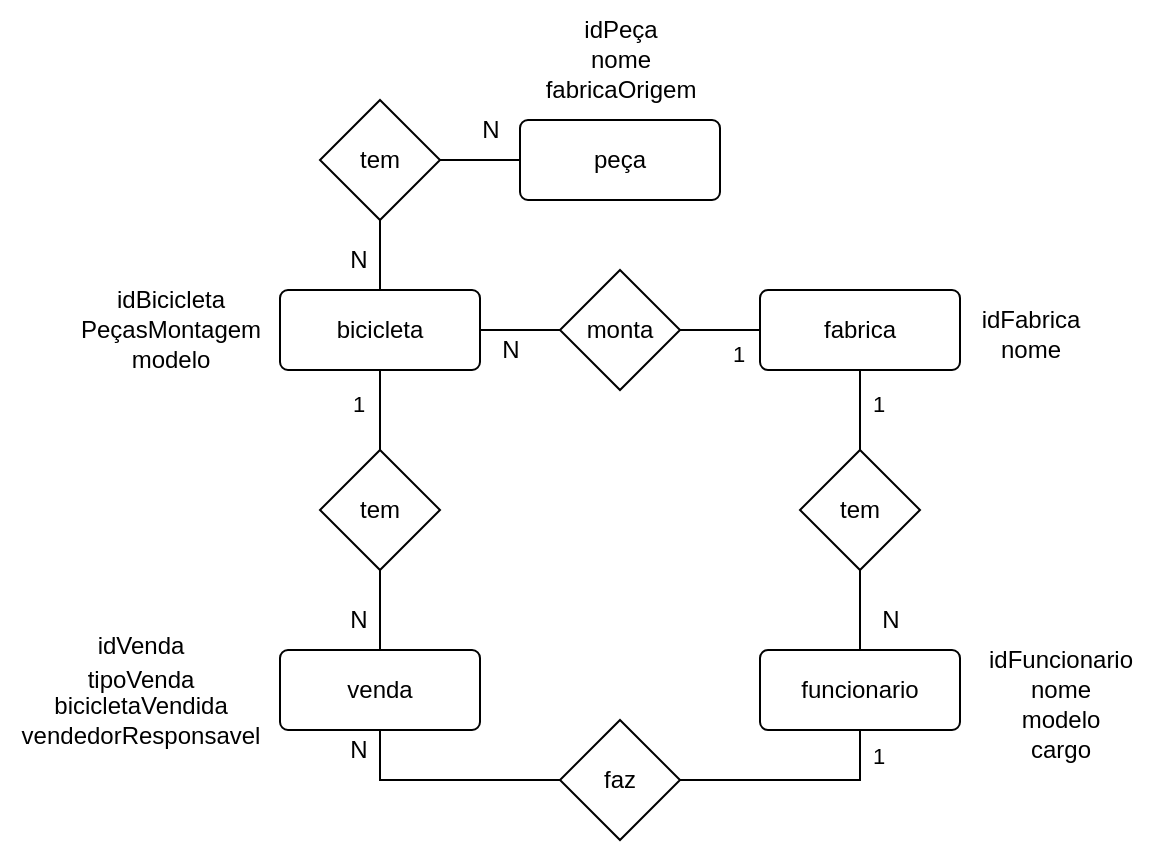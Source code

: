 <mxfile version="22.1.5" type="device">
  <diagram name="Página-1" id="k29LO2Y5olFIAJzZQsGU">
    <mxGraphModel dx="1050" dy="1691" grid="1" gridSize="10" guides="1" tooltips="1" connect="1" arrows="1" fold="1" page="1" pageScale="1" pageWidth="827" pageHeight="1169" math="0" shadow="0">
      <root>
        <mxCell id="0" />
        <mxCell id="1" parent="0" />
        <mxCell id="_OX-JBq8yyOv4rNZ1e_I-90" value="&lt;font style=&quot;vertical-align: inherit;&quot;&gt;&lt;font style=&quot;vertical-align: inherit;&quot;&gt;idBicicleta&lt;/font&gt;&lt;/font&gt;" style="text;html=1;align=center;verticalAlign=middle;resizable=0;points=[];autosize=1;strokeColor=none;fillColor=none;fontSize=12;" parent="1" vertex="1">
          <mxGeometry x="265" y="-830" width="80" height="30" as="geometry" />
        </mxCell>
        <mxCell id="_OX-JBq8yyOv4rNZ1e_I-91" value="&lt;font style=&quot;vertical-align: inherit;&quot;&gt;&lt;font style=&quot;vertical-align: inherit;&quot;&gt;vendedorResponsavel&lt;/font&gt;&lt;/font&gt;" style="text;html=1;align=center;verticalAlign=middle;resizable=0;points=[];autosize=1;strokeColor=none;fillColor=none;fontSize=12;" parent="1" vertex="1">
          <mxGeometry x="220" y="-612.5" width="140" height="30" as="geometry" />
        </mxCell>
        <mxCell id="m8FWC069CCOMlwwMVzGk-7" value="&lt;font style=&quot;vertical-align: inherit;&quot;&gt;&lt;font style=&quot;vertical-align: inherit;&quot;&gt;&lt;font style=&quot;vertical-align: inherit;&quot;&gt;&lt;font style=&quot;vertical-align: inherit;&quot;&gt;peça&lt;/font&gt;&lt;/font&gt;&lt;/font&gt;&lt;/font&gt;" style="rounded=1;arcSize=10;whiteSpace=wrap;html=1;align=center;" parent="1" vertex="1">
          <mxGeometry x="480" y="-905" width="100" height="40" as="geometry" />
        </mxCell>
        <mxCell id="m8FWC069CCOMlwwMVzGk-30" value="&lt;font style=&quot;vertical-align: inherit;&quot;&gt;&lt;font style=&quot;vertical-align: inherit;&quot;&gt;&lt;font style=&quot;vertical-align: inherit;&quot;&gt;&lt;font style=&quot;vertical-align: inherit;&quot;&gt;funcionario&lt;/font&gt;&lt;/font&gt;&lt;/font&gt;&lt;/font&gt;" style="rounded=1;arcSize=10;whiteSpace=wrap;html=1;align=center;" parent="1" vertex="1">
          <mxGeometry x="600" y="-640" width="100" height="40" as="geometry" />
        </mxCell>
        <mxCell id="m8FWC069CCOMlwwMVzGk-33" value="&lt;font style=&quot;vertical-align: inherit;&quot;&gt;&lt;font style=&quot;vertical-align: inherit;&quot;&gt;&lt;font style=&quot;vertical-align: inherit;&quot;&gt;&lt;font style=&quot;vertical-align: inherit;&quot;&gt;&lt;font style=&quot;vertical-align: inherit;&quot;&gt;&lt;font style=&quot;vertical-align: inherit;&quot;&gt;venda&lt;/font&gt;&lt;/font&gt;&lt;/font&gt;&lt;/font&gt;&lt;/font&gt;&lt;/font&gt;" style="rounded=1;arcSize=10;whiteSpace=wrap;html=1;align=center;" parent="1" vertex="1">
          <mxGeometry x="360" y="-640" width="100" height="40" as="geometry" />
        </mxCell>
        <mxCell id="m8FWC069CCOMlwwMVzGk-37" value="&lt;font style=&quot;vertical-align: inherit;&quot;&gt;&lt;font style=&quot;vertical-align: inherit;&quot;&gt;tem&lt;/font&gt;&lt;/font&gt;" style="rhombus;whiteSpace=wrap;html=1;" parent="1" vertex="1">
          <mxGeometry x="380" y="-915" width="60" height="60" as="geometry" />
        </mxCell>
        <mxCell id="m8FWC069CCOMlwwMVzGk-42" value="tem" style="rhombus;whiteSpace=wrap;html=1;" parent="1" vertex="1">
          <mxGeometry x="620" y="-740" width="60" height="60" as="geometry" />
        </mxCell>
        <mxCell id="A9Ve7NAt99WnuOBKvE6o-100" value="" style="endArrow=none;html=1;rounded=0;exitX=0.5;exitY=0;exitDx=0;exitDy=0;entryX=0.5;entryY=1;entryDx=0;entryDy=0;" parent="1" source="m8FWC069CCOMlwwMVzGk-42" target="E28UukfkjvpVmiZsy1a2-2" edge="1">
          <mxGeometry width="50" height="50" relative="1" as="geometry">
            <mxPoint x="406" y="-960" as="sourcePoint" />
            <mxPoint x="420" y="-679" as="targetPoint" />
          </mxGeometry>
        </mxCell>
        <mxCell id="A9Ve7NAt99WnuOBKvE6o-101" value="" style="endArrow=none;html=1;rounded=0;entryX=0.5;entryY=1;entryDx=0;entryDy=0;exitX=0.5;exitY=0;exitDx=0;exitDy=0;" parent="1" source="m8FWC069CCOMlwwMVzGk-30" target="m8FWC069CCOMlwwMVzGk-42" edge="1">
          <mxGeometry width="50" height="50" relative="1" as="geometry">
            <mxPoint x="660" y="-620" as="sourcePoint" />
            <mxPoint x="495" y="-790" as="targetPoint" />
          </mxGeometry>
        </mxCell>
        <mxCell id="ewBVVVlj6XX4nbLFyOXV-3" value="" style="endArrow=none;html=1;rounded=0;exitX=1;exitY=0.5;exitDx=0;exitDy=0;entryX=0;entryY=0.5;entryDx=0;entryDy=0;" parent="1" source="m8FWC069CCOMlwwMVzGk-37" target="m8FWC069CCOMlwwMVzGk-7" edge="1">
          <mxGeometry width="50" height="50" relative="1" as="geometry">
            <mxPoint x="119" y="-654" as="sourcePoint" />
            <mxPoint x="10" y="-654" as="targetPoint" />
          </mxGeometry>
        </mxCell>
        <mxCell id="E28UukfkjvpVmiZsy1a2-1" value="&lt;font style=&quot;vertical-align: inherit;&quot;&gt;&lt;font style=&quot;vertical-align: inherit;&quot;&gt;bicicleta&lt;/font&gt;&lt;/font&gt;" style="rounded=1;arcSize=10;whiteSpace=wrap;html=1;align=center;" parent="1" vertex="1">
          <mxGeometry x="360" y="-820" width="100" height="40" as="geometry" />
        </mxCell>
        <mxCell id="E28UukfkjvpVmiZsy1a2-2" value="&lt;font style=&quot;vertical-align: inherit;&quot;&gt;&lt;font style=&quot;vertical-align: inherit;&quot;&gt;&lt;font style=&quot;vertical-align: inherit;&quot;&gt;&lt;font style=&quot;vertical-align: inherit;&quot;&gt;fabrica&lt;/font&gt;&lt;/font&gt;&lt;/font&gt;&lt;/font&gt;" style="rounded=1;arcSize=10;whiteSpace=wrap;html=1;align=center;" parent="1" vertex="1">
          <mxGeometry x="600" y="-820" width="100" height="40" as="geometry" />
        </mxCell>
        <mxCell id="wzNUpkMDeoSHkMWeM1DU-4" value="faz" style="rhombus;whiteSpace=wrap;html=1;" vertex="1" parent="1">
          <mxGeometry x="500" y="-605" width="60" height="60" as="geometry" />
        </mxCell>
        <mxCell id="wzNUpkMDeoSHkMWeM1DU-5" value="" style="endArrow=none;html=1;rounded=0;exitX=0;exitY=0.5;exitDx=0;exitDy=0;entryX=0.5;entryY=1;entryDx=0;entryDy=0;" edge="1" parent="1" source="wzNUpkMDeoSHkMWeM1DU-4" target="m8FWC069CCOMlwwMVzGk-33">
          <mxGeometry width="50" height="50" relative="1" as="geometry">
            <mxPoint x="276" y="-870" as="sourcePoint" />
            <mxPoint x="460" y="-690" as="targetPoint" />
            <Array as="points">
              <mxPoint x="410" y="-575" />
            </Array>
          </mxGeometry>
        </mxCell>
        <mxCell id="wzNUpkMDeoSHkMWeM1DU-6" value="" style="endArrow=none;html=1;rounded=0;entryX=1;entryY=0.5;entryDx=0;entryDy=0;exitX=0.5;exitY=1;exitDx=0;exitDy=0;" edge="1" parent="1" target="wzNUpkMDeoSHkMWeM1DU-4" source="m8FWC069CCOMlwwMVzGk-30">
          <mxGeometry width="50" height="50" relative="1" as="geometry">
            <mxPoint x="515" y="-489" as="sourcePoint" />
            <mxPoint x="365" y="-700" as="targetPoint" />
            <Array as="points">
              <mxPoint x="650" y="-575" />
            </Array>
          </mxGeometry>
        </mxCell>
        <mxCell id="wzNUpkMDeoSHkMWeM1DU-7" value="" style="endArrow=none;html=1;rounded=0;entryX=0.5;entryY=0;entryDx=0;entryDy=0;" edge="1" parent="1" source="m8FWC069CCOMlwwMVzGk-37" target="E28UukfkjvpVmiZsy1a2-1">
          <mxGeometry width="50" height="50" relative="1" as="geometry">
            <mxPoint x="210" y="-810" as="sourcePoint" />
            <mxPoint x="280" y="-810" as="targetPoint" />
          </mxGeometry>
        </mxCell>
        <mxCell id="wzNUpkMDeoSHkMWeM1DU-9" value="&lt;font style=&quot;vertical-align: inherit;&quot;&gt;&lt;font style=&quot;vertical-align: inherit;&quot;&gt;monta&lt;/font&gt;&lt;/font&gt;" style="rhombus;whiteSpace=wrap;html=1;" vertex="1" parent="1">
          <mxGeometry x="500" y="-830" width="60" height="60" as="geometry" />
        </mxCell>
        <mxCell id="wzNUpkMDeoSHkMWeM1DU-10" value="" style="endArrow=none;html=1;rounded=0;exitX=0;exitY=0.5;exitDx=0;exitDy=0;entryX=1;entryY=0.5;entryDx=0;entryDy=0;" edge="1" parent="1" source="wzNUpkMDeoSHkMWeM1DU-9">
          <mxGeometry width="50" height="50" relative="1" as="geometry">
            <mxPoint x="359" y="-654" as="sourcePoint" />
            <mxPoint x="460" y="-800" as="targetPoint" />
          </mxGeometry>
        </mxCell>
        <mxCell id="wzNUpkMDeoSHkMWeM1DU-11" value="" style="endArrow=none;html=1;rounded=0;entryX=0;entryY=0.5;entryDx=0;entryDy=0;" edge="1" parent="1" source="wzNUpkMDeoSHkMWeM1DU-9">
          <mxGeometry width="50" height="50" relative="1" as="geometry">
            <mxPoint x="450" y="-810" as="sourcePoint" />
            <mxPoint x="600" y="-800" as="targetPoint" />
          </mxGeometry>
        </mxCell>
        <mxCell id="wzNUpkMDeoSHkMWeM1DU-12" value="tem" style="rhombus;whiteSpace=wrap;html=1;" vertex="1" parent="1">
          <mxGeometry x="380" y="-740" width="60" height="60" as="geometry" />
        </mxCell>
        <mxCell id="wzNUpkMDeoSHkMWeM1DU-13" value="" style="endArrow=none;html=1;rounded=0;exitX=0.5;exitY=0;exitDx=0;exitDy=0;entryX=0.5;entryY=1;entryDx=0;entryDy=0;" edge="1" parent="1" source="wzNUpkMDeoSHkMWeM1DU-12" target="E28UukfkjvpVmiZsy1a2-1">
          <mxGeometry width="50" height="50" relative="1" as="geometry">
            <mxPoint x="246" y="-950" as="sourcePoint" />
            <mxPoint x="490" y="-770" as="targetPoint" />
          </mxGeometry>
        </mxCell>
        <mxCell id="wzNUpkMDeoSHkMWeM1DU-14" value="" style="endArrow=none;html=1;rounded=0;entryX=0.5;entryY=1;entryDx=0;entryDy=0;exitX=0.5;exitY=0;exitDx=0;exitDy=0;" edge="1" parent="1" target="wzNUpkMDeoSHkMWeM1DU-12" source="m8FWC069CCOMlwwMVzGk-33">
          <mxGeometry width="50" height="50" relative="1" as="geometry">
            <mxPoint x="490" y="-540" as="sourcePoint" />
            <mxPoint x="335" y="-780" as="targetPoint" />
          </mxGeometry>
        </mxCell>
        <mxCell id="wzNUpkMDeoSHkMWeM1DU-15" value="&lt;font style=&quot;vertical-align: inherit;&quot;&gt;&lt;font style=&quot;vertical-align: inherit;&quot;&gt;&lt;font style=&quot;vertical-align: inherit;&quot;&gt;&lt;font style=&quot;vertical-align: inherit;&quot;&gt;modelo&lt;/font&gt;&lt;/font&gt;&lt;/font&gt;&lt;/font&gt;" style="text;html=1;align=center;verticalAlign=middle;resizable=0;points=[];autosize=1;strokeColor=none;fillColor=none;fontSize=12;" vertex="1" parent="1">
          <mxGeometry x="275" y="-800" width="60" height="30" as="geometry" />
        </mxCell>
        <mxCell id="wzNUpkMDeoSHkMWeM1DU-17" value="&lt;font style=&quot;vertical-align: inherit;&quot;&gt;&lt;font style=&quot;vertical-align: inherit;&quot;&gt;&lt;font style=&quot;vertical-align: inherit;&quot;&gt;&lt;font style=&quot;vertical-align: inherit;&quot;&gt;idVenda&lt;/font&gt;&lt;/font&gt;&lt;/font&gt;&lt;/font&gt;" style="text;html=1;align=center;verticalAlign=middle;resizable=0;points=[];autosize=1;strokeColor=none;fillColor=none;fontSize=12;" vertex="1" parent="1">
          <mxGeometry x="255" y="-657.5" width="70" height="30" as="geometry" />
        </mxCell>
        <mxCell id="wzNUpkMDeoSHkMWeM1DU-18" value="&lt;font style=&quot;vertical-align: inherit;&quot;&gt;&lt;font style=&quot;vertical-align: inherit;&quot;&gt;&lt;font style=&quot;vertical-align: inherit;&quot;&gt;&lt;font style=&quot;vertical-align: inherit;&quot;&gt;&lt;font style=&quot;vertical-align: inherit;&quot;&gt;&lt;font style=&quot;vertical-align: inherit;&quot;&gt;&lt;font style=&quot;vertical-align: inherit;&quot;&gt;&lt;font style=&quot;vertical-align: inherit;&quot;&gt;tipoVenda&lt;/font&gt;&lt;/font&gt;&lt;/font&gt;&lt;/font&gt;&lt;/font&gt;&lt;/font&gt;&lt;/font&gt;&lt;/font&gt;" style="text;html=1;align=center;verticalAlign=middle;resizable=0;points=[];autosize=1;strokeColor=none;fillColor=none;fontSize=12;" vertex="1" parent="1">
          <mxGeometry x="250" y="-640" width="80" height="30" as="geometry" />
        </mxCell>
        <mxCell id="wzNUpkMDeoSHkMWeM1DU-19" value="&lt;font style=&quot;vertical-align: inherit;&quot;&gt;&lt;font style=&quot;vertical-align: inherit;&quot;&gt;&lt;font style=&quot;vertical-align: inherit;&quot;&gt;&lt;font style=&quot;vertical-align: inherit;&quot;&gt;&lt;font style=&quot;vertical-align: inherit;&quot;&gt;&lt;font style=&quot;vertical-align: inherit;&quot;&gt;&lt;font style=&quot;vertical-align: inherit;&quot;&gt;&lt;font style=&quot;vertical-align: inherit;&quot;&gt;&lt;font style=&quot;vertical-align: inherit;&quot;&gt;&lt;font style=&quot;vertical-align: inherit;&quot;&gt;bicicletaVendida&lt;/font&gt;&lt;/font&gt;&lt;/font&gt;&lt;/font&gt;&lt;/font&gt;&lt;/font&gt;&lt;/font&gt;&lt;/font&gt;&lt;/font&gt;&lt;/font&gt;" style="text;html=1;align=center;verticalAlign=middle;resizable=0;points=[];autosize=1;strokeColor=none;fillColor=none;fontSize=12;" vertex="1" parent="1">
          <mxGeometry x="235" y="-627.5" width="110" height="30" as="geometry" />
        </mxCell>
        <mxCell id="wzNUpkMDeoSHkMWeM1DU-20" value="&lt;font style=&quot;vertical-align: inherit;&quot;&gt;&lt;font style=&quot;vertical-align: inherit;&quot;&gt;&lt;font style=&quot;vertical-align: inherit;&quot;&gt;&lt;font style=&quot;vertical-align: inherit;&quot;&gt;idPeça&lt;/font&gt;&lt;/font&gt;&lt;/font&gt;&lt;/font&gt;" style="text;html=1;align=center;verticalAlign=middle;resizable=0;points=[];autosize=1;strokeColor=none;fillColor=none;fontSize=12;" vertex="1" parent="1">
          <mxGeometry x="500" y="-965" width="60" height="30" as="geometry" />
        </mxCell>
        <mxCell id="wzNUpkMDeoSHkMWeM1DU-21" value="&lt;font style=&quot;vertical-align: inherit;&quot;&gt;&lt;font style=&quot;vertical-align: inherit;&quot;&gt;&lt;font style=&quot;vertical-align: inherit;&quot;&gt;&lt;font style=&quot;vertical-align: inherit;&quot;&gt;&lt;font style=&quot;vertical-align: inherit;&quot;&gt;&lt;font style=&quot;vertical-align: inherit;&quot;&gt;fabricaOrigem&lt;/font&gt;&lt;/font&gt;&lt;/font&gt;&lt;/font&gt;&lt;/font&gt;&lt;/font&gt;" style="text;html=1;align=center;verticalAlign=middle;resizable=0;points=[];autosize=1;strokeColor=none;fillColor=none;fontSize=12;" vertex="1" parent="1">
          <mxGeometry x="480" y="-935" width="100" height="30" as="geometry" />
        </mxCell>
        <mxCell id="wzNUpkMDeoSHkMWeM1DU-22" value="&lt;font style=&quot;vertical-align: inherit;&quot;&gt;&lt;font style=&quot;vertical-align: inherit;&quot;&gt;&lt;font style=&quot;vertical-align: inherit;&quot;&gt;&lt;font style=&quot;vertical-align: inherit;&quot;&gt;&lt;font style=&quot;vertical-align: inherit;&quot;&gt;&lt;font style=&quot;vertical-align: inherit;&quot;&gt;&lt;font style=&quot;vertical-align: inherit;&quot;&gt;&lt;font style=&quot;vertical-align: inherit;&quot;&gt;nome&lt;/font&gt;&lt;/font&gt;&lt;/font&gt;&lt;/font&gt;&lt;/font&gt;&lt;/font&gt;&lt;/font&gt;&lt;/font&gt;" style="text;html=1;align=center;verticalAlign=middle;resizable=0;points=[];autosize=1;strokeColor=none;fillColor=none;fontSize=12;" vertex="1" parent="1">
          <mxGeometry x="505" y="-950" width="50" height="30" as="geometry" />
        </mxCell>
        <mxCell id="wzNUpkMDeoSHkMWeM1DU-25" value="&lt;font style=&quot;vertical-align: inherit;&quot;&gt;&lt;font style=&quot;vertical-align: inherit;&quot;&gt;&lt;font style=&quot;vertical-align: inherit;&quot;&gt;&lt;font style=&quot;vertical-align: inherit;&quot;&gt;&lt;font style=&quot;vertical-align: inherit;&quot;&gt;&lt;font style=&quot;vertical-align: inherit;&quot;&gt;idFabrica&lt;/font&gt;&lt;/font&gt;&lt;/font&gt;&lt;/font&gt;&lt;/font&gt;&lt;/font&gt;" style="text;html=1;align=center;verticalAlign=middle;resizable=0;points=[];autosize=1;strokeColor=none;fillColor=none;fontSize=12;" vertex="1" parent="1">
          <mxGeometry x="700" y="-820" width="70" height="30" as="geometry" />
        </mxCell>
        <mxCell id="wzNUpkMDeoSHkMWeM1DU-26" value="&lt;font style=&quot;vertical-align: inherit;&quot;&gt;&lt;font style=&quot;vertical-align: inherit;&quot;&gt;&lt;font style=&quot;vertical-align: inherit;&quot;&gt;&lt;font style=&quot;vertical-align: inherit;&quot;&gt;&lt;font style=&quot;vertical-align: inherit;&quot;&gt;&lt;font style=&quot;vertical-align: inherit;&quot;&gt;&lt;font style=&quot;vertical-align: inherit;&quot;&gt;&lt;font style=&quot;vertical-align: inherit;&quot;&gt;&lt;font style=&quot;vertical-align: inherit;&quot;&gt;&lt;font style=&quot;vertical-align: inherit;&quot;&gt;nome&lt;/font&gt;&lt;/font&gt;&lt;/font&gt;&lt;/font&gt;&lt;/font&gt;&lt;/font&gt;&lt;/font&gt;&lt;/font&gt;&lt;/font&gt;&lt;/font&gt;" style="text;html=1;align=center;verticalAlign=middle;resizable=0;points=[];autosize=1;strokeColor=none;fillColor=none;fontSize=12;" vertex="1" parent="1">
          <mxGeometry x="710" y="-805" width="50" height="30" as="geometry" />
        </mxCell>
        <mxCell id="wzNUpkMDeoSHkMWeM1DU-27" value="&lt;font style=&quot;vertical-align: inherit;&quot;&gt;&lt;font style=&quot;vertical-align: inherit;&quot;&gt;&lt;font style=&quot;vertical-align: inherit;&quot;&gt;&lt;font style=&quot;vertical-align: inherit;&quot;&gt;idFuncionario&lt;/font&gt;&lt;/font&gt;&lt;/font&gt;&lt;/font&gt;" style="text;html=1;align=center;verticalAlign=middle;resizable=0;points=[];autosize=1;strokeColor=none;fillColor=none;fontSize=12;" vertex="1" parent="1">
          <mxGeometry x="700" y="-650" width="100" height="30" as="geometry" />
        </mxCell>
        <mxCell id="wzNUpkMDeoSHkMWeM1DU-28" value="&lt;font style=&quot;vertical-align: inherit;&quot;&gt;&lt;font style=&quot;vertical-align: inherit;&quot;&gt;&lt;font style=&quot;vertical-align: inherit;&quot;&gt;&lt;font style=&quot;vertical-align: inherit;&quot;&gt;modelo&lt;/font&gt;&lt;/font&gt;&lt;/font&gt;&lt;/font&gt;" style="text;html=1;align=center;verticalAlign=middle;resizable=0;points=[];autosize=1;strokeColor=none;fillColor=none;fontSize=12;" vertex="1" parent="1">
          <mxGeometry x="720" y="-620" width="60" height="30" as="geometry" />
        </mxCell>
        <mxCell id="wzNUpkMDeoSHkMWeM1DU-29" value="&lt;font style=&quot;vertical-align: inherit;&quot;&gt;&lt;font style=&quot;vertical-align: inherit;&quot;&gt;&lt;font style=&quot;vertical-align: inherit;&quot;&gt;&lt;font style=&quot;vertical-align: inherit;&quot;&gt;&lt;font style=&quot;vertical-align: inherit;&quot;&gt;&lt;font style=&quot;vertical-align: inherit;&quot;&gt;&lt;font style=&quot;vertical-align: inherit;&quot;&gt;&lt;font style=&quot;vertical-align: inherit;&quot;&gt;nome&lt;/font&gt;&lt;/font&gt;&lt;/font&gt;&lt;/font&gt;&lt;/font&gt;&lt;/font&gt;&lt;/font&gt;&lt;/font&gt;" style="text;html=1;align=center;verticalAlign=middle;resizable=0;points=[];autosize=1;strokeColor=none;fillColor=none;fontSize=12;" vertex="1" parent="1">
          <mxGeometry x="725" y="-635" width="50" height="30" as="geometry" />
        </mxCell>
        <mxCell id="wzNUpkMDeoSHkMWeM1DU-30" value="&lt;font style=&quot;vertical-align: inherit;&quot;&gt;&lt;font style=&quot;vertical-align: inherit;&quot;&gt;&lt;font style=&quot;vertical-align: inherit;&quot;&gt;&lt;font style=&quot;vertical-align: inherit;&quot;&gt;&lt;font style=&quot;vertical-align: inherit;&quot;&gt;&lt;font style=&quot;vertical-align: inherit;&quot;&gt;&lt;font style=&quot;vertical-align: inherit;&quot;&gt;&lt;font style=&quot;vertical-align: inherit;&quot;&gt;&lt;font style=&quot;vertical-align: inherit;&quot;&gt;&lt;font style=&quot;vertical-align: inherit;&quot;&gt;PeçasMontagem&lt;/font&gt;&lt;/font&gt;&lt;/font&gt;&lt;/font&gt;&lt;/font&gt;&lt;/font&gt;&lt;/font&gt;&lt;/font&gt;&lt;/font&gt;&lt;/font&gt;" style="text;html=1;align=center;verticalAlign=middle;resizable=0;points=[];autosize=1;strokeColor=none;fillColor=none;fontSize=12;" vertex="1" parent="1">
          <mxGeometry x="250" y="-815" width="110" height="30" as="geometry" />
        </mxCell>
        <mxCell id="wzNUpkMDeoSHkMWeM1DU-32" value="N" style="text;html=1;align=center;verticalAlign=middle;resizable=0;points=[];autosize=1;strokeColor=none;fillColor=none;" vertex="1" parent="1">
          <mxGeometry x="450" y="-915" width="30" height="30" as="geometry" />
        </mxCell>
        <mxCell id="wzNUpkMDeoSHkMWeM1DU-33" value="N" style="text;html=1;align=center;verticalAlign=middle;resizable=0;points=[];autosize=1;strokeColor=none;fillColor=none;" vertex="1" parent="1">
          <mxGeometry x="384" y="-850" width="30" height="30" as="geometry" />
        </mxCell>
        <mxCell id="wzNUpkMDeoSHkMWeM1DU-37" value="1" style="edgeLabel;html=1;align=center;verticalAlign=middle;resizable=0;points=[];" vertex="1" connectable="0" parent="1">
          <mxGeometry x="610.0" y="-784.998" as="geometry">
            <mxPoint x="-21" y="-3" as="offset" />
          </mxGeometry>
        </mxCell>
        <mxCell id="wzNUpkMDeoSHkMWeM1DU-38" value="N" style="text;html=1;align=center;verticalAlign=middle;resizable=0;points=[];autosize=1;strokeColor=none;fillColor=none;" vertex="1" parent="1">
          <mxGeometry x="460" y="-805" width="30" height="30" as="geometry" />
        </mxCell>
        <mxCell id="wzNUpkMDeoSHkMWeM1DU-39" value="&lt;font style=&quot;vertical-align: inherit;&quot;&gt;&lt;font style=&quot;vertical-align: inherit;&quot;&gt;&lt;font style=&quot;vertical-align: inherit;&quot;&gt;&lt;font style=&quot;vertical-align: inherit;&quot;&gt;&lt;font style=&quot;vertical-align: inherit;&quot;&gt;&lt;font style=&quot;vertical-align: inherit;&quot;&gt;&lt;font style=&quot;vertical-align: inherit;&quot;&gt;&lt;font style=&quot;vertical-align: inherit;&quot;&gt;cargo&lt;/font&gt;&lt;/font&gt;&lt;/font&gt;&lt;/font&gt;&lt;/font&gt;&lt;/font&gt;&lt;/font&gt;&lt;/font&gt;" style="text;html=1;align=center;verticalAlign=middle;resizable=0;points=[];autosize=1;strokeColor=none;fillColor=none;fontSize=12;" vertex="1" parent="1">
          <mxGeometry x="725" y="-605" width="50" height="30" as="geometry" />
        </mxCell>
        <mxCell id="wzNUpkMDeoSHkMWeM1DU-40" value="1" style="edgeLabel;html=1;align=center;verticalAlign=middle;resizable=0;points=[];" vertex="1" connectable="0" parent="1">
          <mxGeometry x="680.0" y="-583.998" as="geometry">
            <mxPoint x="-21" y="-3" as="offset" />
          </mxGeometry>
        </mxCell>
        <mxCell id="wzNUpkMDeoSHkMWeM1DU-41" value="N" style="text;html=1;align=center;verticalAlign=middle;resizable=0;points=[];autosize=1;strokeColor=none;fillColor=none;" vertex="1" parent="1">
          <mxGeometry x="384" y="-605" width="30" height="30" as="geometry" />
        </mxCell>
        <mxCell id="wzNUpkMDeoSHkMWeM1DU-42" value="1" style="edgeLabel;html=1;align=center;verticalAlign=middle;resizable=0;points=[];" vertex="1" connectable="0" parent="1">
          <mxGeometry x="420.0" y="-759.998" as="geometry">
            <mxPoint x="-21" y="-3" as="offset" />
          </mxGeometry>
        </mxCell>
        <mxCell id="wzNUpkMDeoSHkMWeM1DU-43" value="N" style="text;html=1;align=center;verticalAlign=middle;resizable=0;points=[];autosize=1;strokeColor=none;fillColor=none;" vertex="1" parent="1">
          <mxGeometry x="384" y="-670" width="30" height="30" as="geometry" />
        </mxCell>
        <mxCell id="wzNUpkMDeoSHkMWeM1DU-44" value="N" style="text;html=1;align=center;verticalAlign=middle;resizable=0;points=[];autosize=1;strokeColor=none;fillColor=none;" vertex="1" parent="1">
          <mxGeometry x="650" y="-670" width="30" height="30" as="geometry" />
        </mxCell>
        <mxCell id="wzNUpkMDeoSHkMWeM1DU-45" value="1" style="edgeLabel;html=1;align=center;verticalAlign=middle;resizable=0;points=[];" vertex="1" connectable="0" parent="1">
          <mxGeometry x="680.0" y="-759.998" as="geometry">
            <mxPoint x="-21" y="-3" as="offset" />
          </mxGeometry>
        </mxCell>
      </root>
    </mxGraphModel>
  </diagram>
</mxfile>
